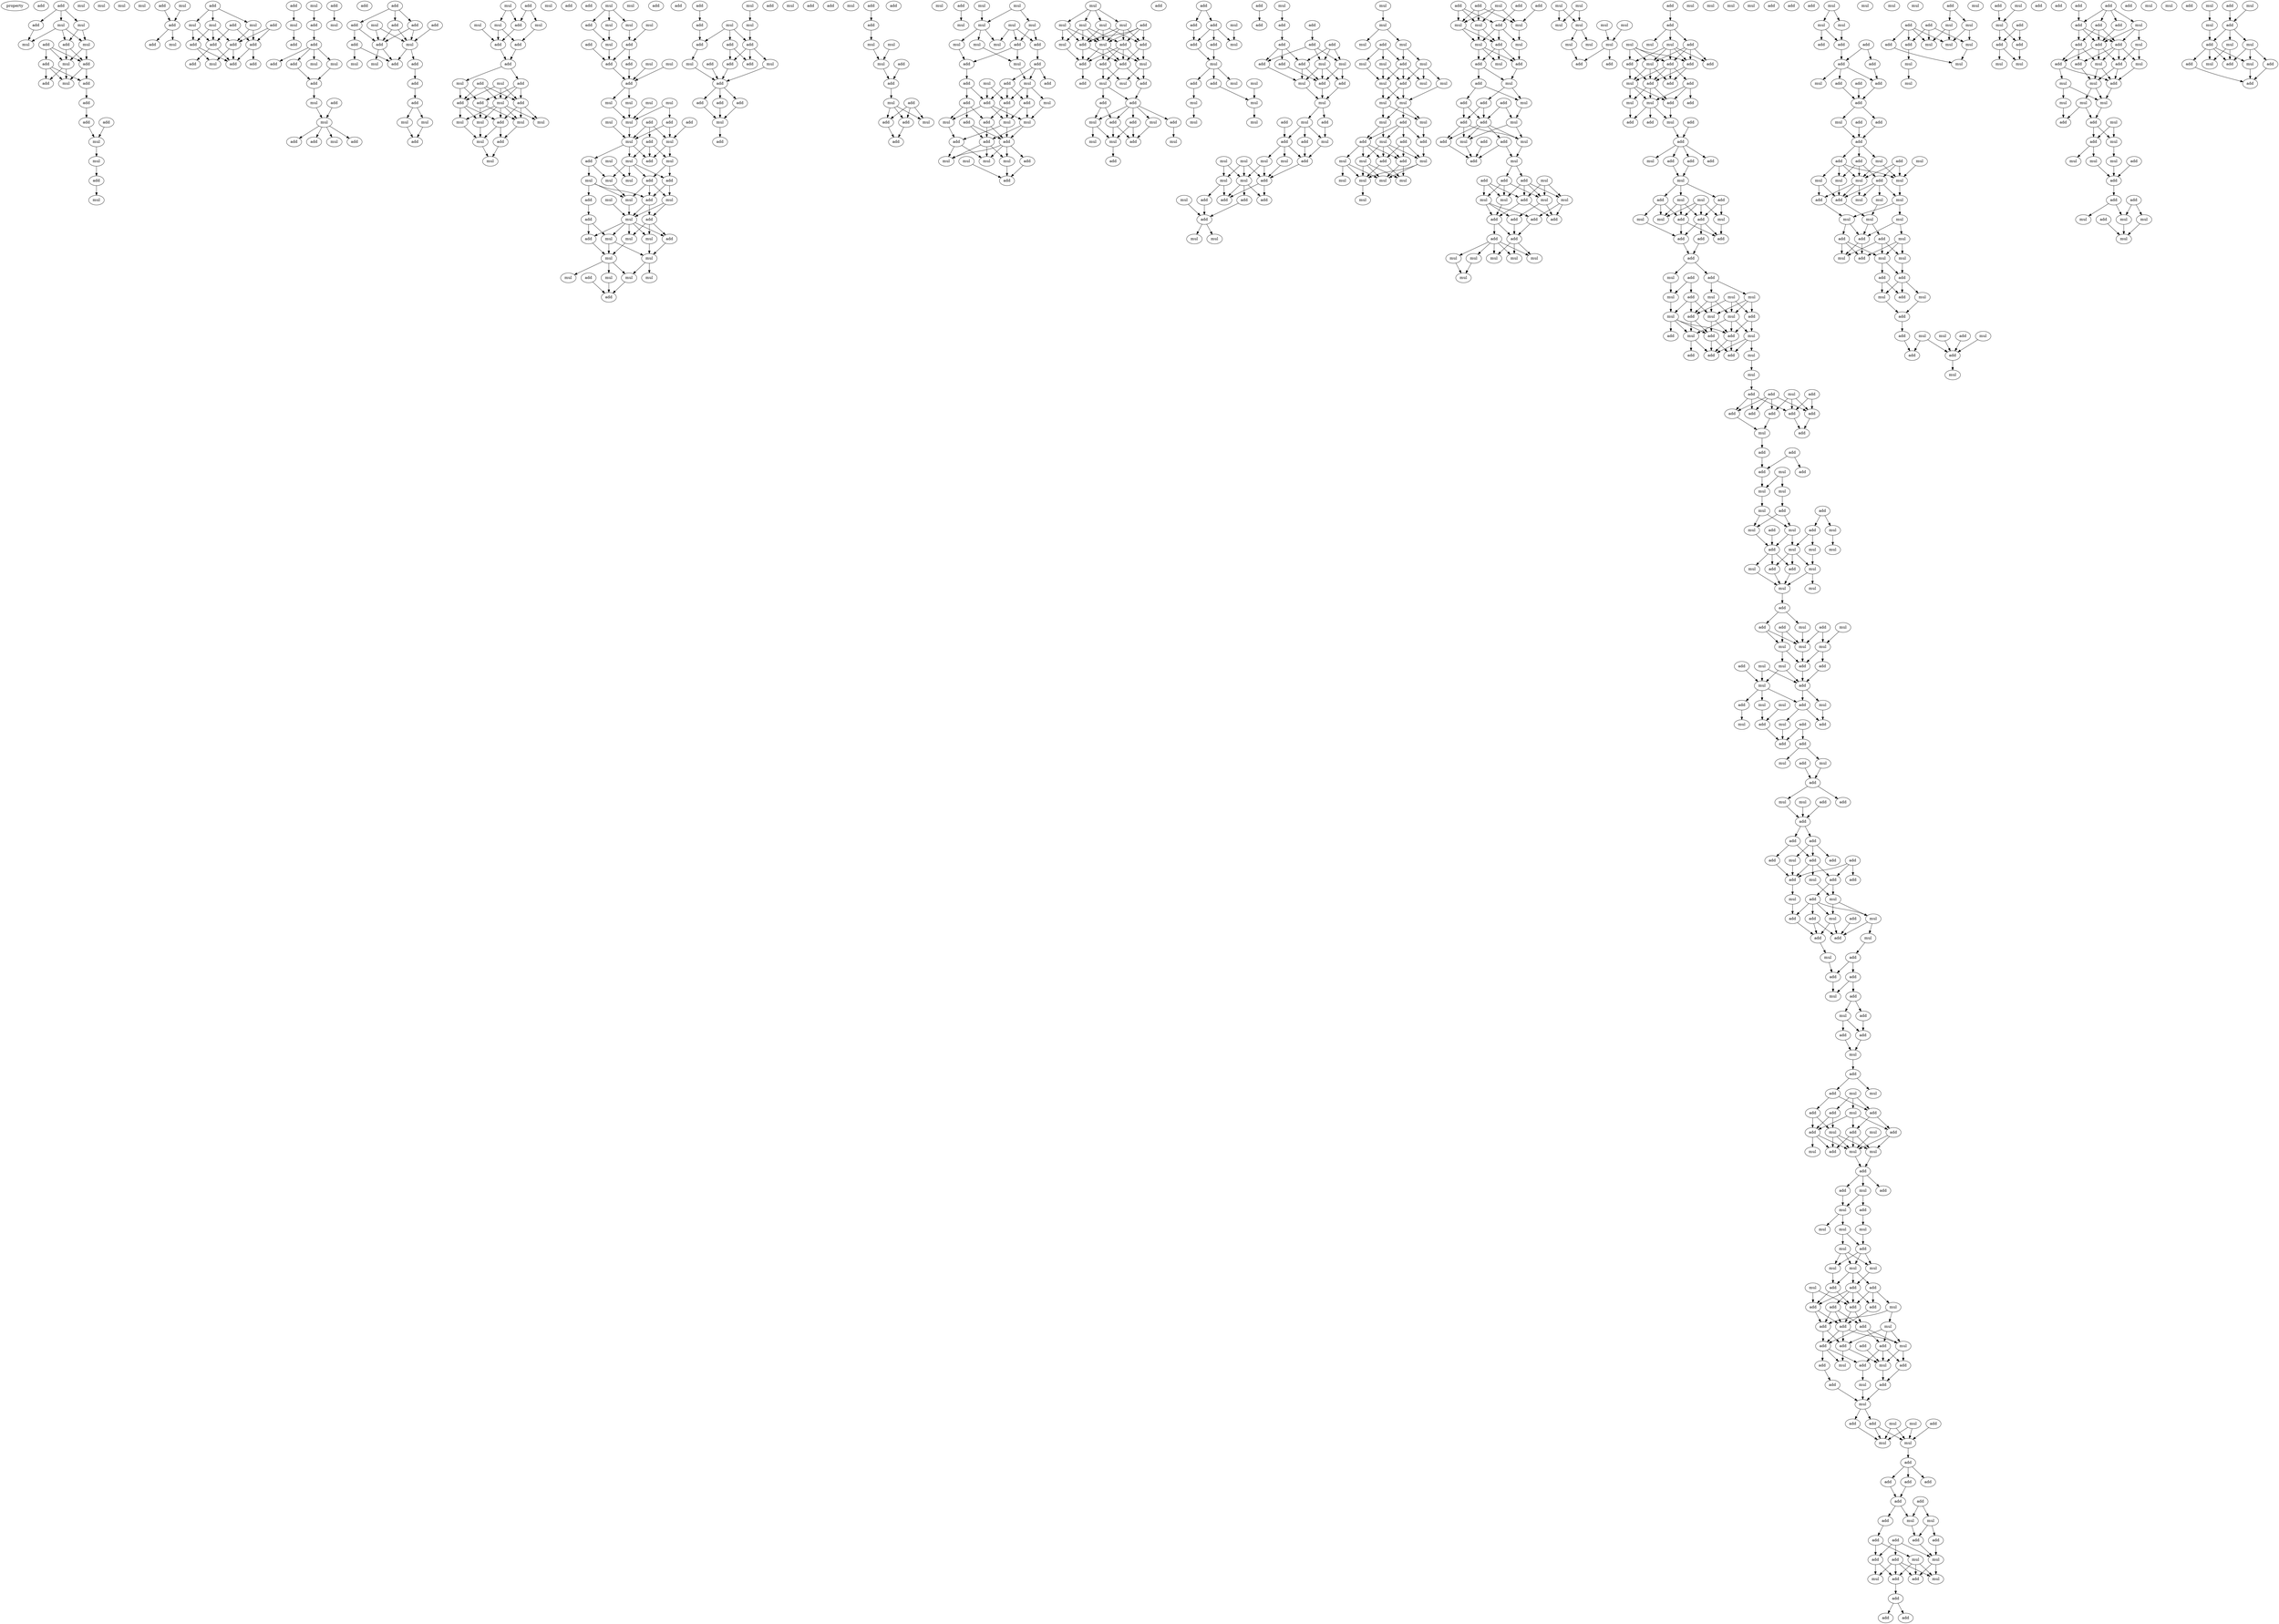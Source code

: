digraph {
    node [fontcolor=black]
    property [mul=2,lf=1.1]
    0 [ label = add ];
    1 [ label = add ];
    2 [ label = add ];
    3 [ label = mul ];
    4 [ label = mul ];
    5 [ label = mul ];
    6 [ label = add ];
    7 [ label = mul ];
    8 [ label = add ];
    9 [ label = add ];
    10 [ label = mul ];
    11 [ label = add ];
    12 [ label = add ];
    13 [ label = mul ];
    14 [ label = add ];
    15 [ label = add ];
    16 [ label = mul ];
    17 [ label = add ];
    18 [ label = add ];
    19 [ label = mul ];
    20 [ label = mul ];
    21 [ label = mul ];
    22 [ label = mul ];
    23 [ label = mul ];
    24 [ label = add ];
    25 [ label = mul ];
    26 [ label = add ];
    27 [ label = mul ];
    28 [ label = add ];
    29 [ label = add ];
    30 [ label = mul ];
    31 [ label = add ];
    32 [ label = mul ];
    33 [ label = add ];
    34 [ label = mul ];
    35 [ label = add ];
    36 [ label = mul ];
    37 [ label = add ];
    38 [ label = add ];
    39 [ label = add ];
    40 [ label = add ];
    41 [ label = add ];
    42 [ label = add ];
    43 [ label = mul ];
    44 [ label = add ];
    45 [ label = add ];
    46 [ label = mul ];
    47 [ label = add ];
    48 [ label = mul ];
    49 [ label = add ];
    50 [ label = add ];
    51 [ label = add ];
    52 [ label = add ];
    53 [ label = add ];
    54 [ label = mul ];
    55 [ label = mul ];
    56 [ label = mul ];
    57 [ label = add ];
    58 [ label = mul ];
    59 [ label = add ];
    60 [ label = add ];
    61 [ label = mul ];
    62 [ label = add ];
    63 [ label = add ];
    64 [ label = mul ];
    65 [ label = add ];
    66 [ label = add ];
    67 [ label = mul ];
    68 [ label = add ];
    69 [ label = add ];
    70 [ label = add ];
    71 [ label = add ];
    72 [ label = mul ];
    73 [ label = add ];
    74 [ label = add ];
    75 [ label = add ];
    76 [ label = mul ];
    77 [ label = add ];
    78 [ label = mul ];
    79 [ label = add ];
    80 [ label = add ];
    81 [ label = mul ];
    82 [ label = mul ];
    83 [ label = add ];
    84 [ label = mul ];
    85 [ label = add ];
    86 [ label = mul ];
    87 [ label = mul ];
    88 [ label = add ];
    89 [ label = mul ];
    90 [ label = mul ];
    91 [ label = add ];
    92 [ label = add ];
    93 [ label = add ];
    94 [ label = add ];
    95 [ label = add ];
    96 [ label = mul ];
    97 [ label = add ];
    98 [ label = mul ];
    99 [ label = add ];
    100 [ label = add ];
    101 [ label = add ];
    102 [ label = mul ];
    103 [ label = mul ];
    104 [ label = mul ];
    105 [ label = mul ];
    106 [ label = add ];
    107 [ label = mul ];
    108 [ label = add ];
    109 [ label = mul ];
    110 [ label = add ];
    111 [ label = mul ];
    112 [ label = mul ];
    113 [ label = mul ];
    114 [ label = mul ];
    115 [ label = mul ];
    116 [ label = add ];
    117 [ label = add ];
    118 [ label = mul ];
    119 [ label = add ];
    120 [ label = add ];
    121 [ label = mul ];
    122 [ label = mul ];
    123 [ label = add ];
    124 [ label = mul ];
    125 [ label = add ];
    126 [ label = mul ];
    127 [ label = mul ];
    128 [ label = mul ];
    129 [ label = mul ];
    130 [ label = add ];
    131 [ label = mul ];
    132 [ label = add ];
    133 [ label = add ];
    134 [ label = mul ];
    135 [ label = mul ];
    136 [ label = add ];
    137 [ label = mul ];
    138 [ label = add ];
    139 [ label = add ];
    140 [ label = mul ];
    141 [ label = mul ];
    142 [ label = mul ];
    143 [ label = mul ];
    144 [ label = mul ];
    145 [ label = mul ];
    146 [ label = add ];
    147 [ label = add ];
    148 [ label = add ];
    149 [ label = mul ];
    150 [ label = mul ];
    151 [ label = mul ];
    152 [ label = add ];
    153 [ label = add ];
    154 [ label = mul ];
    155 [ label = add ];
    156 [ label = mul ];
    157 [ label = add ];
    158 [ label = add ];
    159 [ label = mul ];
    160 [ label = mul ];
    161 [ label = mul ];
    162 [ label = mul ];
    163 [ label = mul ];
    164 [ label = add ];
    165 [ label = mul ];
    166 [ label = mul ];
    167 [ label = mul ];
    168 [ label = add ];
    169 [ label = add ];
    170 [ label = add ];
    171 [ label = add ];
    172 [ label = mul ];
    173 [ label = mul ];
    174 [ label = mul ];
    175 [ label = add ];
    176 [ label = add ];
    177 [ label = add ];
    178 [ label = add ];
    179 [ label = add ];
    180 [ label = mul ];
    181 [ label = mul ];
    182 [ label = add ];
    183 [ label = add ];
    184 [ label = add ];
    185 [ label = add ];
    186 [ label = add ];
    187 [ label = add ];
    188 [ label = add ];
    189 [ label = mul ];
    190 [ label = mul ];
    191 [ label = add ];
    192 [ label = add ];
    193 [ label = mul ];
    194 [ label = add ];
    195 [ label = add ];
    196 [ label = add ];
    197 [ label = add ];
    198 [ label = mul ];
    199 [ label = mul ];
    200 [ label = mul ];
    201 [ label = add ];
    202 [ label = add ];
    203 [ label = mul ];
    204 [ label = mul ];
    205 [ label = add ];
    206 [ label = add ];
    207 [ label = add ];
    208 [ label = mul ];
    209 [ label = add ];
    210 [ label = add ];
    211 [ label = mul ];
    212 [ label = mul ];
    213 [ label = mul ];
    214 [ label = mul ];
    215 [ label = mul ];
    216 [ label = mul ];
    217 [ label = mul ];
    218 [ label = add ];
    219 [ label = add ];
    220 [ label = mul ];
    221 [ label = mul ];
    222 [ label = mul ];
    223 [ label = add ];
    224 [ label = add ];
    225 [ label = add ];
    226 [ label = mul ];
    227 [ label = add ];
    228 [ label = add ];
    229 [ label = mul ];
    230 [ label = add ];
    231 [ label = mul ];
    232 [ label = add ];
    233 [ label = add ];
    234 [ label = add ];
    235 [ label = mul ];
    236 [ label = add ];
    237 [ label = mul ];
    238 [ label = mul ];
    239 [ label = add ];
    240 [ label = add ];
    241 [ label = add ];
    242 [ label = add ];
    243 [ label = mul ];
    244 [ label = add ];
    245 [ label = mul ];
    246 [ label = mul ];
    247 [ label = mul ];
    248 [ label = add ];
    249 [ label = mul ];
    250 [ label = mul ];
    251 [ label = mul ];
    252 [ label = add ];
    253 [ label = mul ];
    254 [ label = mul ];
    255 [ label = add ];
    256 [ label = mul ];
    257 [ label = add ];
    258 [ label = mul ];
    259 [ label = add ];
    260 [ label = add ];
    261 [ label = mul ];
    262 [ label = add ];
    263 [ label = add ];
    264 [ label = add ];
    265 [ label = mul ];
    266 [ label = mul ];
    267 [ label = add ];
    268 [ label = add ];
    269 [ label = add ];
    270 [ label = add ];
    271 [ label = mul ];
    272 [ label = add ];
    273 [ label = mul ];
    274 [ label = add ];
    275 [ label = mul ];
    276 [ label = add ];
    277 [ label = add ];
    278 [ label = mul ];
    279 [ label = mul ];
    280 [ label = add ];
    281 [ label = add ];
    282 [ label = mul ];
    283 [ label = add ];
    284 [ label = add ];
    285 [ label = add ];
    286 [ label = mul ];
    287 [ label = add ];
    288 [ label = mul ];
    289 [ label = mul ];
    290 [ label = add ];
    291 [ label = add ];
    292 [ label = mul ];
    293 [ label = mul ];
    294 [ label = mul ];
    295 [ label = mul ];
    296 [ label = mul ];
    297 [ label = add ];
    298 [ label = add ];
    299 [ label = mul ];
    300 [ label = add ];
    301 [ label = add ];
    302 [ label = add ];
    303 [ label = add ];
    304 [ label = add ];
    305 [ label = add ];
    306 [ label = mul ];
    307 [ label = add ];
    308 [ label = mul ];
    309 [ label = add ];
    310 [ label = mul ];
    311 [ label = add ];
    312 [ label = add ];
    313 [ label = mul ];
    314 [ label = mul ];
    315 [ label = add ];
    316 [ label = add ];
    317 [ label = add ];
    318 [ label = add ];
    319 [ label = mul ];
    320 [ label = add ];
    321 [ label = mul ];
    322 [ label = mul ];
    323 [ label = mul ];
    324 [ label = mul ];
    325 [ label = mul ];
    326 [ label = add ];
    327 [ label = mul ];
    328 [ label = mul ];
    329 [ label = add ];
    330 [ label = add ];
    331 [ label = add ];
    332 [ label = add ];
    333 [ label = add ];
    334 [ label = mul ];
    335 [ label = mul ];
    336 [ label = mul ];
    337 [ label = mul ];
    338 [ label = add ];
    339 [ label = mul ];
    340 [ label = mul ];
    341 [ label = add ];
    342 [ label = mul ];
    343 [ label = mul ];
    344 [ label = mul ];
    345 [ label = mul ];
    346 [ label = mul ];
    347 [ label = mul ];
    348 [ label = add ];
    349 [ label = mul ];
    350 [ label = mul ];
    351 [ label = mul ];
    352 [ label = mul ];
    353 [ label = add ];
    354 [ label = add ];
    355 [ label = add ];
    356 [ label = add ];
    357 [ label = mul ];
    358 [ label = mul ];
    359 [ label = add ];
    360 [ label = mul ];
    361 [ label = add ];
    362 [ label = mul ];
    363 [ label = mul ];
    364 [ label = mul ];
    365 [ label = mul ];
    366 [ label = mul ];
    367 [ label = mul ];
    368 [ label = add ];
    369 [ label = mul ];
    370 [ label = add ];
    371 [ label = add ];
    372 [ label = add ];
    373 [ label = mul ];
    374 [ label = add ];
    375 [ label = mul ];
    376 [ label = mul ];
    377 [ label = mul ];
    378 [ label = mul ];
    379 [ label = add ];
    380 [ label = add ];
    381 [ label = add ];
    382 [ label = mul ];
    383 [ label = add ];
    384 [ label = mul ];
    385 [ label = mul ];
    386 [ label = add ];
    387 [ label = add ];
    388 [ label = add ];
    389 [ label = add ];
    390 [ label = mul ];
    391 [ label = add ];
    392 [ label = mul ];
    393 [ label = add ];
    394 [ label = add ];
    395 [ label = mul ];
    396 [ label = add ];
    397 [ label = add ];
    398 [ label = mul ];
    399 [ label = add ];
    400 [ label = add ];
    401 [ label = add ];
    402 [ label = mul ];
    403 [ label = mul ];
    404 [ label = mul ];
    405 [ label = add ];
    406 [ label = mul ];
    407 [ label = mul ];
    408 [ label = add ];
    409 [ label = add ];
    410 [ label = add ];
    411 [ label = add ];
    412 [ label = add ];
    413 [ label = add ];
    414 [ label = mul ];
    415 [ label = mul ];
    416 [ label = mul ];
    417 [ label = mul ];
    418 [ label = mul ];
    419 [ label = mul ];
    420 [ label = mul ];
    421 [ label = mul ];
    422 [ label = mul ];
    423 [ label = mul ];
    424 [ label = mul ];
    425 [ label = mul ];
    426 [ label = mul ];
    427 [ label = mul ];
    428 [ label = mul ];
    429 [ label = add ];
    430 [ label = add ];
    431 [ label = add ];
    432 [ label = add ];
    433 [ label = add ];
    434 [ label = mul ];
    435 [ label = mul ];
    436 [ label = mul ];
    437 [ label = mul ];
    438 [ label = add ];
    439 [ label = add ];
    440 [ label = add ];
    441 [ label = add ];
    442 [ label = add ];
    443 [ label = add ];
    444 [ label = add ];
    445 [ label = mul ];
    446 [ label = add ];
    447 [ label = mul ];
    448 [ label = add ];
    449 [ label = mul ];
    450 [ label = add ];
    451 [ label = add ];
    452 [ label = mul ];
    453 [ label = add ];
    454 [ label = add ];
    455 [ label = mul ];
    456 [ label = add ];
    457 [ label = add ];
    458 [ label = add ];
    459 [ label = mul ];
    460 [ label = mul ];
    461 [ label = mul ];
    462 [ label = mul ];
    463 [ label = add ];
    464 [ label = add ];
    465 [ label = mul ];
    466 [ label = add ];
    467 [ label = mul ];
    468 [ label = add ];
    469 [ label = mul ];
    470 [ label = add ];
    471 [ label = mul ];
    472 [ label = add ];
    473 [ label = add ];
    474 [ label = add ];
    475 [ label = add ];
    476 [ label = mul ];
    477 [ label = add ];
    478 [ label = add ];
    479 [ label = mul ];
    480 [ label = mul ];
    481 [ label = mul ];
    482 [ label = mul ];
    483 [ label = mul ];
    484 [ label = mul ];
    485 [ label = add ];
    486 [ label = mul ];
    487 [ label = add ];
    488 [ label = add ];
    489 [ label = mul ];
    490 [ label = add ];
    491 [ label = mul ];
    492 [ label = add ];
    493 [ label = add ];
    494 [ label = mul ];
    495 [ label = add ];
    496 [ label = add ];
    497 [ label = mul ];
    498 [ label = add ];
    499 [ label = add ];
    500 [ label = mul ];
    501 [ label = add ];
    502 [ label = add ];
    503 [ label = add ];
    504 [ label = add ];
    505 [ label = add ];
    506 [ label = add ];
    507 [ label = add ];
    508 [ label = mul ];
    509 [ label = add ];
    510 [ label = add ];
    511 [ label = add ];
    512 [ label = add ];
    513 [ label = mul ];
    514 [ label = mul ];
    515 [ label = mul ];
    516 [ label = mul ];
    517 [ label = add ];
    518 [ label = add ];
    519 [ label = mul ];
    520 [ label = add ];
    521 [ label = add ];
    522 [ label = mul ];
    523 [ label = mul ];
    524 [ label = mul ];
    525 [ label = add ];
    526 [ label = mul ];
    527 [ label = mul ];
    528 [ label = add ];
    529 [ label = add ];
    530 [ label = mul ];
    531 [ label = mul ];
    532 [ label = mul ];
    533 [ label = mul ];
    534 [ label = add ];
    535 [ label = mul ];
    536 [ label = add ];
    537 [ label = add ];
    538 [ label = mul ];
    539 [ label = add ];
    540 [ label = mul ];
    541 [ label = mul ];
    542 [ label = mul ];
    543 [ label = add ];
    544 [ label = add ];
    545 [ label = mul ];
    546 [ label = add ];
    547 [ label = mul ];
    548 [ label = mul ];
    549 [ label = add ];
    550 [ label = mul ];
    551 [ label = add ];
    552 [ label = add ];
    553 [ label = mul ];
    554 [ label = mul ];
    555 [ label = add ];
    556 [ label = add ];
    557 [ label = mul ];
    558 [ label = add ];
    559 [ label = mul ];
    560 [ label = add ];
    561 [ label = add ];
    562 [ label = add ];
    563 [ label = mul ];
    564 [ label = mul ];
    565 [ label = mul ];
    566 [ label = add ];
    567 [ label = mul ];
    568 [ label = mul ];
    569 [ label = add ];
    570 [ label = mul ];
    571 [ label = add ];
    572 [ label = add ];
    573 [ label = add ];
    574 [ label = add ];
    575 [ label = add ];
    576 [ label = add ];
    577 [ label = add ];
    578 [ label = add ];
    579 [ label = mul ];
    580 [ label = add ];
    581 [ label = mul ];
    582 [ label = add ];
    583 [ label = add ];
    584 [ label = mul ];
    585 [ label = mul ];
    586 [ label = add ];
    587 [ label = add ];
    588 [ label = mul ];
    589 [ label = add ];
    590 [ label = add ];
    591 [ label = mul ];
    592 [ label = add ];
    593 [ label = add ];
    594 [ label = mul ];
    595 [ label = mul ];
    596 [ label = add ];
    597 [ label = add ];
    598 [ label = add ];
    599 [ label = mul ];
    600 [ label = add ];
    601 [ label = mul ];
    602 [ label = add ];
    603 [ label = add ];
    604 [ label = add ];
    605 [ label = add ];
    606 [ label = mul ];
    607 [ label = add ];
    608 [ label = mul ];
    609 [ label = mul ];
    610 [ label = add ];
    611 [ label = mul ];
    612 [ label = add ];
    613 [ label = add ];
    614 [ label = add ];
    615 [ label = mul ];
    616 [ label = add ];
    617 [ label = mul ];
    618 [ label = add ];
    619 [ label = add ];
    620 [ label = add ];
    621 [ label = mul ];
    622 [ label = mul ];
    623 [ label = mul ];
    624 [ label = add ];
    625 [ label = add ];
    626 [ label = add ];
    627 [ label = mul ];
    628 [ label = mul ];
    629 [ label = add ];
    630 [ label = mul ];
    631 [ label = mul ];
    632 [ label = mul ];
    633 [ label = mul ];
    634 [ label = add ];
    635 [ label = mul ];
    636 [ label = mul ];
    637 [ label = mul ];
    638 [ label = add ];
    639 [ label = mul ];
    640 [ label = add ];
    641 [ label = add ];
    642 [ label = add ];
    643 [ label = add ];
    644 [ label = mul ];
    645 [ label = add ];
    646 [ label = add ];
    647 [ label = add ];
    648 [ label = add ];
    649 [ label = mul ];
    650 [ label = add ];
    651 [ label = add ];
    652 [ label = add ];
    653 [ label = add ];
    654 [ label = add ];
    655 [ label = mul ];
    656 [ label = add ];
    657 [ label = mul ];
    658 [ label = add ];
    659 [ label = mul ];
    660 [ label = add ];
    661 [ label = add ];
    662 [ label = mul ];
    663 [ label = add ];
    664 [ label = mul ];
    665 [ label = add ];
    666 [ label = add ];
    667 [ label = mul ];
    668 [ label = mul ];
    669 [ label = add ];
    670 [ label = mul ];
    671 [ label = mul ];
    672 [ label = add ];
    673 [ label = add ];
    674 [ label = add ];
    675 [ label = add ];
    676 [ label = add ];
    677 [ label = add ];
    678 [ label = add ];
    679 [ label = mul ];
    680 [ label = add ];
    681 [ label = mul ];
    682 [ label = add ];
    683 [ label = add ];
    684 [ label = add ];
    685 [ label = add ];
    686 [ label = mul ];
    687 [ label = add ];
    688 [ label = mul ];
    689 [ label = add ];
    690 [ label = add ];
    691 [ label = add ];
    692 [ label = mul ];
    693 [ label = mul ];
    694 [ label = add ];
    695 [ label = add ];
    696 [ label = add ];
    697 [ label = add ];
    698 [ label = mul ];
    699 [ label = mul ];
    700 [ label = mul ];
    701 [ label = add ];
    702 [ label = add ];
    703 [ label = add ];
    704 [ label = add ];
    705 [ label = add ];
    706 [ label = add ];
    707 [ label = add ];
    708 [ label = mul ];
    709 [ label = add ];
    710 [ label = mul ];
    711 [ label = add ];
    712 [ label = mul ];
    713 [ label = add ];
    714 [ label = mul ];
    715 [ label = add ];
    716 [ label = add ];
    717 [ label = add ];
    718 [ label = mul ];
    719 [ label = add ];
    720 [ label = add ];
    721 [ label = mul ];
    722 [ label = mul ];
    723 [ label = mul ];
    724 [ label = mul ];
    725 [ label = mul ];
    726 [ label = add ];
    727 [ label = add ];
    728 [ label = mul ];
    729 [ label = mul ];
    730 [ label = mul ];
    731 [ label = add ];
    732 [ label = mul ];
    733 [ label = mul ];
    734 [ label = mul ];
    735 [ label = add ];
    736 [ label = add ];
    737 [ label = mul ];
    738 [ label = add ];
    739 [ label = mul ];
    740 [ label = add ];
    741 [ label = mul ];
    742 [ label = mul ];
    743 [ label = add ];
    744 [ label = add ];
    745 [ label = mul ];
    746 [ label = mul ];
    747 [ label = mul ];
    748 [ label = add ];
    749 [ label = add ];
    750 [ label = mul ];
    751 [ label = mul ];
    752 [ label = add ];
    753 [ label = mul ];
    754 [ label = add ];
    755 [ label = add ];
    756 [ label = add ];
    757 [ label = mul ];
    758 [ label = add ];
    759 [ label = add ];
    760 [ label = mul ];
    761 [ label = mul ];
    762 [ label = add ];
    763 [ label = mul ];
    764 [ label = mul ];
    765 [ label = add ];
    766 [ label = add ];
    767 [ label = mul ];
    768 [ label = mul ];
    769 [ label = mul ];
    770 [ label = mul ];
    771 [ label = mul ];
    772 [ label = add ];
    773 [ label = mul ];
    774 [ label = mul ];
    775 [ label = add ];
    776 [ label = add ];
    777 [ label = add ];
    778 [ label = mul ];
    779 [ label = mul ];
    780 [ label = add ];
    781 [ label = add ];
    782 [ label = add ];
    783 [ label = add ];
    784 [ label = add ];
    785 [ label = add ];
    786 [ label = add ];
    787 [ label = mul ];
    788 [ label = add ];
    789 [ label = add ];
    790 [ label = mul ];
    791 [ label = add ];
    792 [ label = add ];
    793 [ label = add ];
    794 [ label = add ];
    795 [ label = mul ];
    796 [ label = mul ];
    797 [ label = add ];
    798 [ label = mul ];
    799 [ label = mul ];
    800 [ label = add ];
    801 [ label = mul ];
    802 [ label = mul ];
    803 [ label = mul ];
    804 [ label = mul ];
    805 [ label = add ];
    806 [ label = add ];
    807 [ label = add ];
    808 [ label = mul ];
    809 [ label = mul ];
    810 [ label = mul ];
    811 [ label = mul ];
    812 [ label = add ];
    813 [ label = mul ];
    814 [ label = add ];
    815 [ label = add ];
    816 [ label = add ];
    817 [ label = mul ];
    818 [ label = mul ];
    819 [ label = mul ];
    820 [ label = mul ];
    821 [ label = add ];
    822 [ label = mul ];
    823 [ label = add ];
    824 [ label = mul ];
    825 [ label = add ];
    826 [ label = mul ];
    827 [ label = mul ];
    828 [ label = add ];
    829 [ label = mul ];
    830 [ label = mul ];
    831 [ label = add ];
    832 [ label = add ];
    833 [ label = add ];
    834 [ label = add ];
    835 [ label = mul ];
    836 [ label = mul ];
    837 [ label = add ];
    1 -> 2 [ name = 0 ];
    1 -> 3 [ name = 1 ];
    1 -> 4 [ name = 2 ];
    2 -> 5 [ name = 3 ];
    3 -> 7 [ name = 4 ];
    3 -> 8 [ name = 5 ];
    4 -> 5 [ name = 6 ];
    4 -> 7 [ name = 7 ];
    4 -> 8 [ name = 8 ];
    6 -> 9 [ name = 9 ];
    6 -> 10 [ name = 10 ];
    6 -> 11 [ name = 11 ];
    7 -> 10 [ name = 12 ];
    7 -> 11 [ name = 13 ];
    8 -> 10 [ name = 14 ];
    8 -> 11 [ name = 15 ];
    9 -> 12 [ name = 16 ];
    9 -> 13 [ name = 17 ];
    9 -> 14 [ name = 18 ];
    10 -> 12 [ name = 19 ];
    10 -> 13 [ name = 20 ];
    11 -> 13 [ name = 21 ];
    11 -> 14 [ name = 22 ];
    14 -> 15 [ name = 23 ];
    15 -> 17 [ name = 24 ];
    17 -> 20 [ name = 25 ];
    18 -> 20 [ name = 26 ];
    20 -> 21 [ name = 27 ];
    21 -> 24 [ name = 28 ];
    24 -> 25 [ name = 29 ];
    26 -> 28 [ name = 30 ];
    27 -> 28 [ name = 31 ];
    28 -> 29 [ name = 32 ];
    28 -> 30 [ name = 33 ];
    31 -> 32 [ name = 34 ];
    31 -> 34 [ name = 35 ];
    31 -> 36 [ name = 36 ];
    32 -> 37 [ name = 37 ];
    32 -> 38 [ name = 38 ];
    33 -> 37 [ name = 39 ];
    33 -> 39 [ name = 40 ];
    34 -> 39 [ name = 41 ];
    34 -> 40 [ name = 42 ];
    35 -> 37 [ name = 43 ];
    35 -> 38 [ name = 44 ];
    36 -> 38 [ name = 45 ];
    36 -> 39 [ name = 46 ];
    36 -> 40 [ name = 47 ];
    37 -> 42 [ name = 48 ];
    37 -> 44 [ name = 49 ];
    38 -> 43 [ name = 50 ];
    38 -> 44 [ name = 51 ];
    39 -> 41 [ name = 52 ];
    39 -> 44 [ name = 53 ];
    40 -> 43 [ name = 54 ];
    40 -> 44 [ name = 55 ];
    45 -> 46 [ name = 56 ];
    46 -> 47 [ name = 57 ];
    48 -> 49 [ name = 58 ];
    49 -> 50 [ name = 59 ];
    50 -> 52 [ name = 60 ];
    50 -> 53 [ name = 61 ];
    50 -> 54 [ name = 62 ];
    50 -> 55 [ name = 63 ];
    51 -> 56 [ name = 64 ];
    53 -> 57 [ name = 65 ];
    55 -> 57 [ name = 66 ];
    57 -> 58 [ name = 67 ];
    58 -> 61 [ name = 68 ];
    59 -> 61 [ name = 69 ];
    61 -> 62 [ name = 70 ];
    61 -> 63 [ name = 71 ];
    61 -> 64 [ name = 72 ];
    61 -> 65 [ name = 73 ];
    66 -> 69 [ name = 74 ];
    66 -> 70 [ name = 75 ];
    66 -> 71 [ name = 76 ];
    67 -> 72 [ name = 77 ];
    67 -> 74 [ name = 78 ];
    68 -> 72 [ name = 79 ];
    69 -> 73 [ name = 80 ];
    69 -> 74 [ name = 81 ];
    70 -> 72 [ name = 82 ];
    70 -> 74 [ name = 83 ];
    71 -> 72 [ name = 84 ];
    71 -> 74 [ name = 85 ];
    72 -> 75 [ name = 86 ];
    72 -> 77 [ name = 87 ];
    73 -> 76 [ name = 88 ];
    73 -> 77 [ name = 89 ];
    74 -> 77 [ name = 90 ];
    74 -> 78 [ name = 91 ];
    75 -> 79 [ name = 92 ];
    79 -> 80 [ name = 93 ];
    80 -> 81 [ name = 94 ];
    80 -> 82 [ name = 95 ];
    81 -> 83 [ name = 96 ];
    82 -> 83 [ name = 97 ];
    84 -> 87 [ name = 98 ];
    84 -> 88 [ name = 99 ];
    85 -> 88 [ name = 100 ];
    85 -> 89 [ name = 101 ];
    86 -> 92 [ name = 102 ];
    87 -> 91 [ name = 103 ];
    87 -> 92 [ name = 104 ];
    88 -> 92 [ name = 105 ];
    89 -> 91 [ name = 106 ];
    91 -> 93 [ name = 107 ];
    92 -> 93 [ name = 108 ];
    93 -> 95 [ name = 109 ];
    93 -> 96 [ name = 110 ];
    95 -> 99 [ name = 111 ];
    95 -> 101 [ name = 112 ];
    95 -> 102 [ name = 113 ];
    96 -> 99 [ name = 114 ];
    96 -> 100 [ name = 115 ];
    97 -> 100 [ name = 116 ];
    97 -> 101 [ name = 117 ];
    97 -> 102 [ name = 118 ];
    98 -> 100 [ name = 119 ];
    98 -> 101 [ name = 120 ];
    98 -> 102 [ name = 121 ];
    99 -> 103 [ name = 122 ];
    99 -> 105 [ name = 123 ];
    100 -> 103 [ name = 124 ];
    100 -> 104 [ name = 125 ];
    100 -> 106 [ name = 126 ];
    101 -> 105 [ name = 127 ];
    101 -> 106 [ name = 128 ];
    101 -> 107 [ name = 129 ];
    102 -> 103 [ name = 130 ];
    102 -> 104 [ name = 131 ];
    102 -> 105 [ name = 132 ];
    102 -> 106 [ name = 133 ];
    102 -> 107 [ name = 134 ];
    103 -> 109 [ name = 135 ];
    104 -> 109 [ name = 136 ];
    105 -> 108 [ name = 137 ];
    106 -> 108 [ name = 138 ];
    106 -> 109 [ name = 139 ];
    108 -> 111 [ name = 140 ];
    109 -> 111 [ name = 141 ];
    112 -> 114 [ name = 142 ];
    112 -> 115 [ name = 143 ];
    112 -> 116 [ name = 144 ];
    113 -> 117 [ name = 145 ];
    114 -> 118 [ name = 146 ];
    115 -> 117 [ name = 147 ];
    116 -> 118 [ name = 148 ];
    117 -> 120 [ name = 149 ];
    117 -> 123 [ name = 150 ];
    118 -> 123 [ name = 151 ];
    119 -> 123 [ name = 152 ];
    120 -> 125 [ name = 153 ];
    122 -> 125 [ name = 154 ];
    123 -> 125 [ name = 155 ];
    124 -> 125 [ name = 156 ];
    125 -> 127 [ name = 157 ];
    125 -> 128 [ name = 158 ];
    126 -> 132 [ name = 159 ];
    126 -> 134 [ name = 160 ];
    127 -> 134 [ name = 161 ];
    128 -> 134 [ name = 162 ];
    129 -> 134 [ name = 163 ];
    130 -> 135 [ name = 164 ];
    130 -> 136 [ name = 165 ];
    130 -> 137 [ name = 166 ];
    131 -> 135 [ name = 167 ];
    132 -> 135 [ name = 168 ];
    132 -> 137 [ name = 169 ];
    133 -> 137 [ name = 170 ];
    134 -> 135 [ name = 171 ];
    135 -> 138 [ name = 172 ];
    135 -> 139 [ name = 173 ];
    135 -> 140 [ name = 174 ];
    136 -> 138 [ name = 175 ];
    136 -> 140 [ name = 176 ];
    136 -> 141 [ name = 177 ];
    137 -> 138 [ name = 178 ];
    137 -> 141 [ name = 179 ];
    139 -> 143 [ name = 180 ];
    139 -> 145 [ name = 181 ];
    140 -> 143 [ name = 182 ];
    140 -> 144 [ name = 183 ];
    140 -> 146 [ name = 184 ];
    140 -> 147 [ name = 185 ];
    141 -> 146 [ name = 186 ];
    141 -> 147 [ name = 187 ];
    142 -> 144 [ name = 188 ];
    143 -> 149 [ name = 189 ];
    145 -> 148 [ name = 190 ];
    145 -> 149 [ name = 191 ];
    145 -> 152 [ name = 192 ];
    146 -> 148 [ name = 193 ];
    146 -> 149 [ name = 194 ];
    146 -> 151 [ name = 195 ];
    147 -> 148 [ name = 196 ];
    147 -> 151 [ name = 197 ];
    148 -> 153 [ name = 198 ];
    148 -> 154 [ name = 199 ];
    149 -> 154 [ name = 200 ];
    150 -> 154 [ name = 201 ];
    151 -> 153 [ name = 202 ];
    151 -> 154 [ name = 203 ];
    152 -> 155 [ name = 204 ];
    153 -> 158 [ name = 205 ];
    153 -> 159 [ name = 206 ];
    153 -> 160 [ name = 207 ];
    154 -> 156 [ name = 208 ];
    154 -> 157 [ name = 209 ];
    154 -> 158 [ name = 210 ];
    154 -> 159 [ name = 211 ];
    154 -> 160 [ name = 212 ];
    155 -> 156 [ name = 213 ];
    155 -> 157 [ name = 214 ];
    156 -> 161 [ name = 215 ];
    156 -> 162 [ name = 216 ];
    157 -> 162 [ name = 217 ];
    158 -> 161 [ name = 218 ];
    159 -> 161 [ name = 219 ];
    160 -> 162 [ name = 220 ];
    161 -> 166 [ name = 221 ];
    161 -> 167 [ name = 222 ];
    162 -> 163 [ name = 223 ];
    162 -> 165 [ name = 224 ];
    162 -> 166 [ name = 225 ];
    163 -> 168 [ name = 226 ];
    164 -> 168 [ name = 227 ];
    166 -> 168 [ name = 228 ];
    171 -> 175 [ name = 229 ];
    172 -> 174 [ name = 230 ];
    173 -> 176 [ name = 231 ];
    173 -> 177 [ name = 232 ];
    173 -> 178 [ name = 233 ];
    174 -> 178 [ name = 234 ];
    175 -> 177 [ name = 235 ];
    176 -> 179 [ name = 236 ];
    176 -> 183 [ name = 237 ];
    177 -> 181 [ name = 238 ];
    178 -> 179 [ name = 239 ];
    178 -> 180 [ name = 240 ];
    178 -> 183 [ name = 241 ];
    179 -> 184 [ name = 242 ];
    180 -> 184 [ name = 243 ];
    181 -> 184 [ name = 244 ];
    182 -> 184 [ name = 245 ];
    184 -> 186 [ name = 246 ];
    184 -> 187 [ name = 247 ];
    184 -> 188 [ name = 248 ];
    186 -> 190 [ name = 249 ];
    187 -> 190 [ name = 250 ];
    188 -> 190 [ name = 251 ];
    190 -> 194 [ name = 252 ];
    195 -> 196 [ name = 253 ];
    196 -> 198 [ name = 254 ];
    198 -> 200 [ name = 255 ];
    199 -> 200 [ name = 256 ];
    200 -> 202 [ name = 257 ];
    201 -> 202 [ name = 258 ];
    202 -> 203 [ name = 259 ];
    203 -> 206 [ name = 260 ];
    203 -> 207 [ name = 261 ];
    203 -> 208 [ name = 262 ];
    205 -> 206 [ name = 263 ];
    205 -> 207 [ name = 264 ];
    205 -> 208 [ name = 265 ];
    206 -> 209 [ name = 266 ];
    207 -> 209 [ name = 267 ];
    210 -> 211 [ name = 268 ];
    212 -> 214 [ name = 269 ];
    212 -> 215 [ name = 270 ];
    213 -> 214 [ name = 271 ];
    214 -> 217 [ name = 272 ];
    214 -> 220 [ name = 273 ];
    214 -> 221 [ name = 274 ];
    215 -> 218 [ name = 275 ];
    215 -> 219 [ name = 276 ];
    216 -> 218 [ name = 277 ];
    216 -> 219 [ name = 278 ];
    216 -> 221 [ name = 279 ];
    217 -> 222 [ name = 280 ];
    218 -> 224 [ name = 281 ];
    219 -> 222 [ name = 282 ];
    219 -> 223 [ name = 283 ];
    220 -> 223 [ name = 284 ];
    222 -> 229 [ name = 285 ];
    223 -> 225 [ name = 286 ];
    224 -> 227 [ name = 287 ];
    224 -> 228 [ name = 288 ];
    224 -> 229 [ name = 289 ];
    225 -> 230 [ name = 290 ];
    225 -> 234 [ name = 291 ];
    226 -> 233 [ name = 292 ];
    226 -> 234 [ name = 293 ];
    228 -> 232 [ name = 294 ];
    228 -> 233 [ name = 295 ];
    228 -> 234 [ name = 296 ];
    229 -> 231 [ name = 297 ];
    229 -> 232 [ name = 298 ];
    229 -> 233 [ name = 299 ];
    230 -> 236 [ name = 300 ];
    230 -> 238 [ name = 301 ];
    230 -> 239 [ name = 302 ];
    231 -> 235 [ name = 303 ];
    232 -> 235 [ name = 304 ];
    232 -> 237 [ name = 305 ];
    233 -> 237 [ name = 306 ];
    233 -> 239 [ name = 307 ];
    234 -> 235 [ name = 308 ];
    234 -> 237 [ name = 309 ];
    234 -> 238 [ name = 310 ];
    235 -> 241 [ name = 311 ];
    235 -> 242 [ name = 312 ];
    236 -> 241 [ name = 313 ];
    236 -> 242 [ name = 314 ];
    237 -> 240 [ name = 315 ];
    237 -> 242 [ name = 316 ];
    238 -> 240 [ name = 317 ];
    239 -> 241 [ name = 318 ];
    239 -> 242 [ name = 319 ];
    240 -> 243 [ name = 320 ];
    240 -> 246 [ name = 321 ];
    241 -> 243 [ name = 322 ];
    241 -> 245 [ name = 323 ];
    241 -> 246 [ name = 324 ];
    242 -> 243 [ name = 325 ];
    242 -> 244 [ name = 326 ];
    242 -> 245 [ name = 327 ];
    242 -> 246 [ name = 328 ];
    244 -> 248 [ name = 329 ];
    245 -> 248 [ name = 330 ];
    247 -> 248 [ name = 331 ];
    249 -> 250 [ name = 332 ];
    249 -> 251 [ name = 333 ];
    249 -> 253 [ name = 334 ];
    249 -> 254 [ name = 335 ];
    250 -> 255 [ name = 336 ];
    250 -> 256 [ name = 337 ];
    250 -> 257 [ name = 338 ];
    250 -> 259 [ name = 339 ];
    251 -> 255 [ name = 340 ];
    251 -> 256 [ name = 341 ];
    251 -> 257 [ name = 342 ];
    251 -> 258 [ name = 343 ];
    252 -> 255 [ name = 344 ];
    252 -> 256 [ name = 345 ];
    252 -> 257 [ name = 346 ];
    252 -> 259 [ name = 347 ];
    253 -> 256 [ name = 348 ];
    253 -> 257 [ name = 349 ];
    253 -> 259 [ name = 350 ];
    254 -> 256 [ name = 351 ];
    254 -> 257 [ name = 352 ];
    254 -> 258 [ name = 353 ];
    255 -> 260 [ name = 354 ];
    255 -> 261 [ name = 355 ];
    255 -> 262 [ name = 356 ];
    255 -> 263 [ name = 357 ];
    256 -> 260 [ name = 358 ];
    256 -> 261 [ name = 359 ];
    256 -> 262 [ name = 360 ];
    256 -> 263 [ name = 361 ];
    257 -> 260 [ name = 362 ];
    257 -> 263 [ name = 363 ];
    258 -> 260 [ name = 364 ];
    259 -> 261 [ name = 365 ];
    259 -> 263 [ name = 366 ];
    260 -> 264 [ name = 367 ];
    261 -> 266 [ name = 368 ];
    261 -> 267 [ name = 369 ];
    262 -> 265 [ name = 370 ];
    262 -> 266 [ name = 371 ];
    263 -> 265 [ name = 372 ];
    263 -> 267 [ name = 373 ];
    265 -> 268 [ name = 374 ];
    265 -> 269 [ name = 375 ];
    267 -> 268 [ name = 376 ];
    268 -> 270 [ name = 377 ];
    268 -> 271 [ name = 378 ];
    268 -> 272 [ name = 379 ];
    268 -> 273 [ name = 380 ];
    268 -> 274 [ name = 381 ];
    269 -> 272 [ name = 382 ];
    269 -> 273 [ name = 383 ];
    270 -> 278 [ name = 384 ];
    271 -> 277 [ name = 385 ];
    272 -> 277 [ name = 386 ];
    272 -> 279 [ name = 387 ];
    273 -> 275 [ name = 388 ];
    273 -> 279 [ name = 389 ];
    274 -> 277 [ name = 390 ];
    274 -> 279 [ name = 391 ];
    279 -> 280 [ name = 392 ];
    281 -> 283 [ name = 393 ];
    281 -> 284 [ name = 394 ];
    282 -> 286 [ name = 395 ];
    283 -> 287 [ name = 396 ];
    284 -> 285 [ name = 397 ];
    284 -> 286 [ name = 398 ];
    284 -> 287 [ name = 399 ];
    285 -> 288 [ name = 400 ];
    287 -> 288 [ name = 401 ];
    288 -> 290 [ name = 402 ];
    288 -> 291 [ name = 403 ];
    288 -> 292 [ name = 404 ];
    289 -> 294 [ name = 405 ];
    290 -> 293 [ name = 406 ];
    291 -> 294 [ name = 407 ];
    293 -> 296 [ name = 408 ];
    294 -> 295 [ name = 409 ];
    297 -> 298 [ name = 410 ];
    299 -> 300 [ name = 411 ];
    300 -> 302 [ name = 412 ];
    301 -> 304 [ name = 413 ];
    302 -> 305 [ name = 414 ];
    302 -> 307 [ name = 415 ];
    302 -> 309 [ name = 416 ];
    303 -> 306 [ name = 417 ];
    303 -> 308 [ name = 418 ];
    303 -> 309 [ name = 419 ];
    304 -> 306 [ name = 420 ];
    304 -> 307 [ name = 421 ];
    304 -> 308 [ name = 422 ];
    305 -> 311 [ name = 423 ];
    306 -> 311 [ name = 424 ];
    306 -> 312 [ name = 425 ];
    307 -> 310 [ name = 426 ];
    308 -> 310 [ name = 427 ];
    308 -> 311 [ name = 428 ];
    308 -> 312 [ name = 429 ];
    309 -> 310 [ name = 430 ];
    309 -> 311 [ name = 431 ];
    310 -> 313 [ name = 432 ];
    311 -> 313 [ name = 433 ];
    312 -> 313 [ name = 434 ];
    313 -> 314 [ name = 435 ];
    313 -> 316 [ name = 436 ];
    314 -> 317 [ name = 437 ];
    314 -> 318 [ name = 438 ];
    314 -> 319 [ name = 439 ];
    315 -> 317 [ name = 440 ];
    316 -> 319 [ name = 441 ];
    317 -> 320 [ name = 442 ];
    317 -> 322 [ name = 443 ];
    317 -> 323 [ name = 444 ];
    318 -> 320 [ name = 445 ];
    319 -> 320 [ name = 446 ];
    320 -> 326 [ name = 447 ];
    321 -> 325 [ name = 448 ];
    321 -> 327 [ name = 449 ];
    322 -> 326 [ name = 450 ];
    322 -> 327 [ name = 451 ];
    323 -> 326 [ name = 452 ];
    324 -> 325 [ name = 453 ];
    324 -> 326 [ name = 454 ];
    324 -> 327 [ name = 455 ];
    325 -> 329 [ name = 456 ];
    325 -> 330 [ name = 457 ];
    326 -> 329 [ name = 458 ];
    326 -> 332 [ name = 459 ];
    327 -> 329 [ name = 460 ];
    327 -> 331 [ name = 461 ];
    327 -> 332 [ name = 462 ];
    328 -> 333 [ name = 463 ];
    330 -> 333 [ name = 464 ];
    331 -> 333 [ name = 465 ];
    333 -> 334 [ name = 466 ];
    333 -> 335 [ name = 467 ];
    336 -> 337 [ name = 468 ];
    337 -> 339 [ name = 469 ];
    337 -> 340 [ name = 470 ];
    338 -> 341 [ name = 471 ];
    338 -> 342 [ name = 472 ];
    338 -> 344 [ name = 473 ];
    339 -> 341 [ name = 474 ];
    339 -> 343 [ name = 475 ];
    341 -> 345 [ name = 476 ];
    341 -> 346 [ name = 477 ];
    341 -> 348 [ name = 478 ];
    342 -> 346 [ name = 479 ];
    342 -> 348 [ name = 480 ];
    343 -> 345 [ name = 481 ];
    343 -> 347 [ name = 482 ];
    343 -> 348 [ name = 483 ];
    344 -> 346 [ name = 484 ];
    346 -> 349 [ name = 485 ];
    346 -> 350 [ name = 486 ];
    347 -> 349 [ name = 487 ];
    348 -> 349 [ name = 488 ];
    348 -> 350 [ name = 489 ];
    349 -> 351 [ name = 490 ];
    349 -> 352 [ name = 491 ];
    349 -> 353 [ name = 492 ];
    350 -> 351 [ name = 493 ];
    350 -> 352 [ name = 494 ];
    351 -> 354 [ name = 495 ];
    351 -> 357 [ name = 496 ];
    352 -> 356 [ name = 497 ];
    353 -> 354 [ name = 498 ];
    353 -> 355 [ name = 499 ];
    353 -> 356 [ name = 500 ];
    353 -> 357 [ name = 501 ];
    354 -> 359 [ name = 502 ];
    354 -> 360 [ name = 503 ];
    354 -> 361 [ name = 504 ];
    354 -> 362 [ name = 505 ];
    355 -> 358 [ name = 506 ];
    355 -> 359 [ name = 507 ];
    355 -> 361 [ name = 508 ];
    356 -> 358 [ name = 509 ];
    357 -> 358 [ name = 510 ];
    357 -> 359 [ name = 511 ];
    357 -> 361 [ name = 512 ];
    357 -> 362 [ name = 513 ];
    358 -> 363 [ name = 514 ];
    358 -> 365 [ name = 515 ];
    359 -> 364 [ name = 516 ];
    359 -> 365 [ name = 517 ];
    360 -> 363 [ name = 518 ];
    360 -> 365 [ name = 519 ];
    360 -> 366 [ name = 520 ];
    361 -> 363 [ name = 521 ];
    361 -> 364 [ name = 522 ];
    362 -> 363 [ name = 523 ];
    362 -> 364 [ name = 524 ];
    362 -> 365 [ name = 525 ];
    363 -> 367 [ name = 526 ];
    368 -> 374 [ name = 527 ];
    369 -> 373 [ name = 528 ];
    369 -> 375 [ name = 529 ];
    369 -> 376 [ name = 530 ];
    370 -> 373 [ name = 531 ];
    370 -> 375 [ name = 532 ];
    370 -> 376 [ name = 533 ];
    371 -> 373 [ name = 534 ];
    371 -> 374 [ name = 535 ];
    371 -> 375 [ name = 536 ];
    372 -> 376 [ name = 537 ];
    373 -> 378 [ name = 538 ];
    373 -> 379 [ name = 539 ];
    374 -> 377 [ name = 540 ];
    374 -> 378 [ name = 541 ];
    374 -> 379 [ name = 542 ];
    375 -> 378 [ name = 543 ];
    375 -> 379 [ name = 544 ];
    376 -> 377 [ name = 545 ];
    377 -> 380 [ name = 546 ];
    378 -> 380 [ name = 547 ];
    378 -> 381 [ name = 548 ];
    378 -> 382 [ name = 549 ];
    379 -> 380 [ name = 550 ];
    379 -> 381 [ name = 551 ];
    379 -> 382 [ name = 552 ];
    380 -> 384 [ name = 553 ];
    381 -> 383 [ name = 554 ];
    381 -> 384 [ name = 555 ];
    383 -> 385 [ name = 556 ];
    383 -> 386 [ name = 557 ];
    384 -> 385 [ name = 558 ];
    384 -> 387 [ name = 559 ];
    385 -> 390 [ name = 560 ];
    386 -> 389 [ name = 561 ];
    386 -> 391 [ name = 562 ];
    387 -> 389 [ name = 563 ];
    387 -> 391 [ name = 564 ];
    388 -> 390 [ name = 565 ];
    388 -> 391 [ name = 566 ];
    389 -> 392 [ name = 567 ];
    389 -> 395 [ name = 568 ];
    389 -> 396 [ name = 569 ];
    390 -> 392 [ name = 570 ];
    390 -> 395 [ name = 571 ];
    391 -> 392 [ name = 572 ];
    391 -> 394 [ name = 573 ];
    391 -> 395 [ name = 574 ];
    391 -> 396 [ name = 575 ];
    392 -> 398 [ name = 576 ];
    393 -> 397 [ name = 577 ];
    394 -> 397 [ name = 578 ];
    394 -> 398 [ name = 579 ];
    395 -> 397 [ name = 580 ];
    396 -> 397 [ name = 581 ];
    398 -> 399 [ name = 582 ];
    398 -> 401 [ name = 583 ];
    399 -> 404 [ name = 584 ];
    399 -> 406 [ name = 585 ];
    399 -> 407 [ name = 586 ];
    400 -> 404 [ name = 587 ];
    400 -> 405 [ name = 588 ];
    400 -> 406 [ name = 589 ];
    401 -> 403 [ name = 590 ];
    401 -> 404 [ name = 591 ];
    401 -> 405 [ name = 592 ];
    401 -> 407 [ name = 593 ];
    402 -> 403 [ name = 594 ];
    402 -> 405 [ name = 595 ];
    402 -> 407 [ name = 596 ];
    403 -> 409 [ name = 597 ];
    403 -> 411 [ name = 598 ];
    404 -> 410 [ name = 599 ];
    405 -> 410 [ name = 600 ];
    405 -> 411 [ name = 601 ];
    406 -> 408 [ name = 602 ];
    406 -> 409 [ name = 603 ];
    406 -> 410 [ name = 604 ];
    407 -> 408 [ name = 605 ];
    407 -> 411 [ name = 606 ];
    408 -> 413 [ name = 607 ];
    409 -> 413 [ name = 608 ];
    410 -> 412 [ name = 609 ];
    410 -> 413 [ name = 610 ];
    412 -> 414 [ name = 611 ];
    412 -> 415 [ name = 612 ];
    412 -> 416 [ name = 613 ];
    412 -> 417 [ name = 614 ];
    412 -> 418 [ name = 615 ];
    413 -> 415 [ name = 616 ];
    413 -> 417 [ name = 617 ];
    413 -> 418 [ name = 618 ];
    414 -> 419 [ name = 619 ];
    416 -> 419 [ name = 620 ];
    420 -> 422 [ name = 621 ];
    420 -> 425 [ name = 622 ];
    421 -> 422 [ name = 623 ];
    421 -> 425 [ name = 624 ];
    423 -> 427 [ name = 625 ];
    424 -> 427 [ name = 626 ];
    425 -> 426 [ name = 627 ];
    425 -> 428 [ name = 628 ];
    427 -> 429 [ name = 629 ];
    427 -> 430 [ name = 630 ];
    428 -> 429 [ name = 631 ];
    431 -> 432 [ name = 632 ];
    432 -> 433 [ name = 633 ];
    432 -> 434 [ name = 634 ];
    432 -> 435 [ name = 635 ];
    433 -> 437 [ name = 636 ];
    433 -> 438 [ name = 637 ];
    433 -> 439 [ name = 638 ];
    433 -> 441 [ name = 639 ];
    434 -> 437 [ name = 640 ];
    434 -> 438 [ name = 641 ];
    434 -> 439 [ name = 642 ];
    434 -> 440 [ name = 643 ];
    434 -> 441 [ name = 644 ];
    436 -> 437 [ name = 645 ];
    436 -> 438 [ name = 646 ];
    436 -> 440 [ name = 647 ];
    436 -> 441 [ name = 648 ];
    437 -> 442 [ name = 649 ];
    437 -> 443 [ name = 650 ];
    437 -> 445 [ name = 651 ];
    438 -> 442 [ name = 652 ];
    438 -> 443 [ name = 653 ];
    440 -> 442 [ name = 654 ];
    440 -> 445 [ name = 655 ];
    441 -> 442 [ name = 656 ];
    441 -> 443 [ name = 657 ];
    441 -> 444 [ name = 658 ];
    441 -> 445 [ name = 659 ];
    442 -> 447 [ name = 660 ];
    442 -> 448 [ name = 661 ];
    442 -> 449 [ name = 662 ];
    444 -> 446 [ name = 663 ];
    444 -> 447 [ name = 664 ];
    444 -> 448 [ name = 665 ];
    445 -> 447 [ name = 666 ];
    445 -> 448 [ name = 667 ];
    445 -> 449 [ name = 668 ];
    447 -> 450 [ name = 669 ];
    447 -> 451 [ name = 670 ];
    447 -> 452 [ name = 671 ];
    448 -> 452 [ name = 672 ];
    449 -> 451 [ name = 673 ];
    452 -> 454 [ name = 674 ];
    453 -> 454 [ name = 675 ];
    454 -> 455 [ name = 676 ];
    454 -> 456 [ name = 677 ];
    454 -> 457 [ name = 678 ];
    454 -> 458 [ name = 679 ];
    456 -> 460 [ name = 680 ];
    458 -> 460 [ name = 681 ];
    460 -> 461 [ name = 682 ];
    460 -> 463 [ name = 683 ];
    460 -> 464 [ name = 684 ];
    461 -> 466 [ name = 685 ];
    461 -> 467 [ name = 686 ];
    461 -> 468 [ name = 687 ];
    462 -> 466 [ name = 688 ];
    462 -> 467 [ name = 689 ];
    462 -> 468 [ name = 690 ];
    462 -> 469 [ name = 691 ];
    463 -> 466 [ name = 692 ];
    463 -> 469 [ name = 693 ];
    464 -> 465 [ name = 694 ];
    464 -> 467 [ name = 695 ];
    464 -> 468 [ name = 696 ];
    465 -> 470 [ name = 697 ];
    466 -> 470 [ name = 698 ];
    466 -> 472 [ name = 699 ];
    466 -> 473 [ name = 700 ];
    468 -> 470 [ name = 701 ];
    468 -> 472 [ name = 702 ];
    469 -> 472 [ name = 703 ];
    470 -> 474 [ name = 704 ];
    473 -> 474 [ name = 705 ];
    474 -> 476 [ name = 706 ];
    474 -> 477 [ name = 707 ];
    475 -> 478 [ name = 708 ];
    475 -> 482 [ name = 709 ];
    476 -> 482 [ name = 710 ];
    477 -> 479 [ name = 711 ];
    477 -> 481 [ name = 712 ];
    478 -> 484 [ name = 713 ];
    478 -> 486 [ name = 714 ];
    478 -> 487 [ name = 715 ];
    479 -> 483 [ name = 716 ];
    479 -> 486 [ name = 717 ];
    479 -> 487 [ name = 718 ];
    480 -> 483 [ name = 719 ];
    480 -> 485 [ name = 720 ];
    480 -> 487 [ name = 721 ];
    481 -> 483 [ name = 722 ];
    481 -> 485 [ name = 723 ];
    481 -> 486 [ name = 724 ];
    482 -> 484 [ name = 725 ];
    483 -> 489 [ name = 726 ];
    483 -> 490 [ name = 727 ];
    483 -> 491 [ name = 728 ];
    484 -> 488 [ name = 729 ];
    484 -> 490 [ name = 730 ];
    484 -> 491 [ name = 731 ];
    484 -> 492 [ name = 732 ];
    485 -> 489 [ name = 733 ];
    485 -> 490 [ name = 734 ];
    486 -> 488 [ name = 735 ];
    486 -> 490 [ name = 736 ];
    487 -> 488 [ name = 737 ];
    487 -> 491 [ name = 738 ];
    488 -> 493 [ name = 739 ];
    488 -> 495 [ name = 740 ];
    489 -> 493 [ name = 741 ];
    489 -> 494 [ name = 742 ];
    489 -> 495 [ name = 743 ];
    490 -> 493 [ name = 744 ];
    490 -> 495 [ name = 745 ];
    491 -> 493 [ name = 746 ];
    491 -> 496 [ name = 747 ];
    494 -> 497 [ name = 748 ];
    497 -> 498 [ name = 749 ];
    498 -> 503 [ name = 750 ];
    498 -> 504 [ name = 751 ];
    498 -> 505 [ name = 752 ];
    499 -> 502 [ name = 753 ];
    499 -> 504 [ name = 754 ];
    500 -> 502 [ name = 755 ];
    500 -> 504 [ name = 756 ];
    500 -> 506 [ name = 757 ];
    501 -> 502 [ name = 758 ];
    501 -> 503 [ name = 759 ];
    501 -> 505 [ name = 760 ];
    501 -> 506 [ name = 761 ];
    502 -> 507 [ name = 762 ];
    504 -> 507 [ name = 763 ];
    505 -> 508 [ name = 764 ];
    506 -> 508 [ name = 765 ];
    508 -> 509 [ name = 766 ];
    509 -> 512 [ name = 767 ];
    510 -> 511 [ name = 768 ];
    510 -> 512 [ name = 769 ];
    512 -> 514 [ name = 770 ];
    513 -> 514 [ name = 771 ];
    513 -> 515 [ name = 772 ];
    514 -> 516 [ name = 773 ];
    515 -> 517 [ name = 774 ];
    516 -> 522 [ name = 775 ];
    516 -> 523 [ name = 776 ];
    517 -> 522 [ name = 777 ];
    517 -> 523 [ name = 778 ];
    518 -> 519 [ name = 779 ];
    518 -> 520 [ name = 780 ];
    519 -> 527 [ name = 781 ];
    520 -> 524 [ name = 782 ];
    520 -> 526 [ name = 783 ];
    521 -> 525 [ name = 784 ];
    522 -> 525 [ name = 785 ];
    523 -> 525 [ name = 786 ];
    523 -> 526 [ name = 787 ];
    524 -> 531 [ name = 788 ];
    525 -> 528 [ name = 789 ];
    525 -> 529 [ name = 790 ];
    525 -> 530 [ name = 791 ];
    526 -> 528 [ name = 792 ];
    526 -> 529 [ name = 793 ];
    526 -> 531 [ name = 794 ];
    528 -> 532 [ name = 795 ];
    529 -> 532 [ name = 796 ];
    530 -> 532 [ name = 797 ];
    531 -> 532 [ name = 798 ];
    531 -> 533 [ name = 799 ];
    532 -> 534 [ name = 800 ];
    534 -> 535 [ name = 801 ];
    534 -> 536 [ name = 802 ];
    535 -> 541 [ name = 803 ];
    536 -> 541 [ name = 804 ];
    536 -> 542 [ name = 805 ];
    537 -> 540 [ name = 806 ];
    537 -> 541 [ name = 807 ];
    538 -> 540 [ name = 808 ];
    539 -> 541 [ name = 809 ];
    539 -> 542 [ name = 810 ];
    540 -> 543 [ name = 811 ];
    540 -> 544 [ name = 812 ];
    541 -> 543 [ name = 813 ];
    542 -> 543 [ name = 814 ];
    542 -> 547 [ name = 815 ];
    543 -> 549 [ name = 816 ];
    544 -> 549 [ name = 817 ];
    545 -> 548 [ name = 818 ];
    545 -> 549 [ name = 819 ];
    546 -> 548 [ name = 820 ];
    547 -> 548 [ name = 821 ];
    547 -> 549 [ name = 822 ];
    548 -> 551 [ name = 823 ];
    548 -> 552 [ name = 824 ];
    548 -> 553 [ name = 825 ];
    549 -> 552 [ name = 826 ];
    549 -> 554 [ name = 827 ];
    550 -> 556 [ name = 828 ];
    551 -> 559 [ name = 829 ];
    552 -> 555 [ name = 830 ];
    552 -> 557 [ name = 831 ];
    553 -> 556 [ name = 832 ];
    554 -> 555 [ name = 833 ];
    556 -> 560 [ name = 834 ];
    557 -> 560 [ name = 835 ];
    558 -> 560 [ name = 836 ];
    558 -> 561 [ name = 837 ];
    561 -> 563 [ name = 838 ];
    561 -> 564 [ name = 839 ];
    562 -> 566 [ name = 840 ];
    563 -> 566 [ name = 841 ];
    566 -> 570 [ name = 842 ];
    566 -> 571 [ name = 843 ];
    568 -> 572 [ name = 844 ];
    569 -> 572 [ name = 845 ];
    570 -> 572 [ name = 846 ];
    572 -> 573 [ name = 847 ];
    572 -> 574 [ name = 848 ];
    573 -> 575 [ name = 849 ];
    573 -> 578 [ name = 850 ];
    574 -> 576 [ name = 851 ];
    574 -> 578 [ name = 852 ];
    574 -> 579 [ name = 853 ];
    575 -> 583 [ name = 854 ];
    577 -> 580 [ name = 855 ];
    577 -> 582 [ name = 856 ];
    577 -> 583 [ name = 857 ];
    578 -> 580 [ name = 858 ];
    578 -> 581 [ name = 859 ];
    578 -> 583 [ name = 860 ];
    579 -> 583 [ name = 861 ];
    580 -> 585 [ name = 862 ];
    580 -> 586 [ name = 863 ];
    581 -> 585 [ name = 864 ];
    583 -> 584 [ name = 865 ];
    584 -> 590 [ name = 866 ];
    585 -> 588 [ name = 867 ];
    585 -> 591 [ name = 868 ];
    586 -> 588 [ name = 869 ];
    586 -> 589 [ name = 870 ];
    586 -> 590 [ name = 871 ];
    586 -> 591 [ name = 872 ];
    587 -> 593 [ name = 873 ];
    588 -> 592 [ name = 874 ];
    588 -> 593 [ name = 875 ];
    589 -> 592 [ name = 876 ];
    589 -> 593 [ name = 877 ];
    590 -> 592 [ name = 878 ];
    591 -> 593 [ name = 879 ];
    591 -> 594 [ name = 880 ];
    592 -> 595 [ name = 881 ];
    594 -> 596 [ name = 882 ];
    595 -> 598 [ name = 883 ];
    596 -> 597 [ name = 884 ];
    596 -> 598 [ name = 885 ];
    597 -> 599 [ name = 886 ];
    597 -> 600 [ name = 887 ];
    598 -> 599 [ name = 888 ];
    600 -> 601 [ name = 889 ];
    600 -> 602 [ name = 890 ];
    601 -> 603 [ name = 891 ];
    601 -> 604 [ name = 892 ];
    602 -> 604 [ name = 893 ];
    603 -> 606 [ name = 894 ];
    604 -> 606 [ name = 895 ];
    606 -> 607 [ name = 896 ];
    607 -> 608 [ name = 897 ];
    607 -> 610 [ name = 898 ];
    609 -> 611 [ name = 899 ];
    609 -> 613 [ name = 900 ];
    609 -> 614 [ name = 901 ];
    610 -> 612 [ name = 902 ];
    610 -> 614 [ name = 903 ];
    611 -> 616 [ name = 904 ];
    611 -> 618 [ name = 905 ];
    611 -> 619 [ name = 906 ];
    612 -> 617 [ name = 907 ];
    612 -> 619 [ name = 908 ];
    613 -> 617 [ name = 909 ];
    613 -> 619 [ name = 910 ];
    614 -> 616 [ name = 911 ];
    614 -> 618 [ name = 912 ];
    615 -> 623 [ name = 913 ];
    616 -> 622 [ name = 914 ];
    616 -> 623 [ name = 915 ];
    617 -> 620 [ name = 916 ];
    617 -> 622 [ name = 917 ];
    617 -> 623 [ name = 918 ];
    618 -> 620 [ name = 919 ];
    618 -> 622 [ name = 920 ];
    618 -> 623 [ name = 921 ];
    619 -> 620 [ name = 922 ];
    619 -> 621 [ name = 923 ];
    619 -> 623 [ name = 924 ];
    622 -> 624 [ name = 925 ];
    623 -> 624 [ name = 926 ];
    624 -> 625 [ name = 927 ];
    624 -> 626 [ name = 928 ];
    624 -> 627 [ name = 929 ];
    625 -> 628 [ name = 930 ];
    627 -> 628 [ name = 931 ];
    627 -> 629 [ name = 932 ];
    628 -> 631 [ name = 933 ];
    628 -> 632 [ name = 934 ];
    629 -> 630 [ name = 935 ];
    630 -> 634 [ name = 936 ];
    632 -> 633 [ name = 937 ];
    632 -> 634 [ name = 938 ];
    633 -> 635 [ name = 939 ];
    633 -> 636 [ name = 940 ];
    633 -> 637 [ name = 941 ];
    634 -> 635 [ name = 942 ];
    634 -> 636 [ name = 943 ];
    634 -> 637 [ name = 944 ];
    635 -> 638 [ name = 945 ];
    636 -> 638 [ name = 946 ];
    636 -> 640 [ name = 947 ];
    636 -> 641 [ name = 948 ];
    637 -> 640 [ name = 949 ];
    638 -> 642 [ name = 950 ];
    638 -> 645 [ name = 951 ];
    639 -> 642 [ name = 952 ];
    639 -> 645 [ name = 953 ];
    640 -> 642 [ name = 954 ];
    640 -> 643 [ name = 955 ];
    640 -> 645 [ name = 956 ];
    640 -> 646 [ name = 957 ];
    641 -> 643 [ name = 958 ];
    641 -> 644 [ name = 959 ];
    641 -> 645 [ name = 960 ];
    642 -> 647 [ name = 961 ];
    642 -> 650 [ name = 962 ];
    643 -> 647 [ name = 963 ];
    644 -> 649 [ name = 964 ];
    644 -> 650 [ name = 965 ];
    645 -> 647 [ name = 966 ];
    645 -> 648 [ name = 967 ];
    646 -> 647 [ name = 968 ];
    646 -> 648 [ name = 969 ];
    646 -> 650 [ name = 970 ];
    647 -> 651 [ name = 971 ];
    647 -> 653 [ name = 972 ];
    647 -> 655 [ name = 973 ];
    648 -> 652 [ name = 974 ];
    648 -> 653 [ name = 975 ];
    648 -> 655 [ name = 976 ];
    649 -> 651 [ name = 977 ];
    649 -> 652 [ name = 978 ];
    649 -> 655 [ name = 979 ];
    650 -> 651 [ name = 980 ];
    650 -> 653 [ name = 981 ];
    651 -> 657 [ name = 982 ];
    651 -> 659 [ name = 983 ];
    652 -> 657 [ name = 984 ];
    652 -> 658 [ name = 985 ];
    652 -> 660 [ name = 986 ];
    653 -> 656 [ name = 987 ];
    653 -> 658 [ name = 988 ];
    653 -> 659 [ name = 989 ];
    654 -> 657 [ name = 990 ];
    655 -> 657 [ name = 991 ];
    655 -> 660 [ name = 992 ];
    656 -> 663 [ name = 993 ];
    657 -> 661 [ name = 994 ];
    658 -> 662 [ name = 995 ];
    660 -> 661 [ name = 996 ];
    661 -> 664 [ name = 997 ];
    662 -> 664 [ name = 998 ];
    663 -> 664 [ name = 999 ];
    664 -> 666 [ name = 1000 ];
    664 -> 669 [ name = 1001 ];
    665 -> 671 [ name = 1002 ];
    666 -> 670 [ name = 1003 ];
    667 -> 670 [ name = 1004 ];
    667 -> 671 [ name = 1005 ];
    668 -> 670 [ name = 1006 ];
    668 -> 671 [ name = 1007 ];
    669 -> 670 [ name = 1008 ];
    669 -> 671 [ name = 1009 ];
    671 -> 672 [ name = 1010 ];
    672 -> 673 [ name = 1011 ];
    672 -> 675 [ name = 1012 ];
    672 -> 676 [ name = 1013 ];
    673 -> 677 [ name = 1014 ];
    675 -> 677 [ name = 1015 ];
    677 -> 680 [ name = 1016 ];
    677 -> 681 [ name = 1017 ];
    678 -> 679 [ name = 1018 ];
    678 -> 681 [ name = 1019 ];
    679 -> 683 [ name = 1020 ];
    679 -> 684 [ name = 1021 ];
    680 -> 682 [ name = 1022 ];
    681 -> 683 [ name = 1023 ];
    682 -> 686 [ name = 1024 ];
    682 -> 689 [ name = 1025 ];
    683 -> 688 [ name = 1026 ];
    684 -> 688 [ name = 1027 ];
    685 -> 687 [ name = 1028 ];
    685 -> 688 [ name = 1029 ];
    685 -> 689 [ name = 1030 ];
    686 -> 690 [ name = 1031 ];
    686 -> 691 [ name = 1032 ];
    686 -> 693 [ name = 1033 ];
    687 -> 690 [ name = 1034 ];
    687 -> 691 [ name = 1035 ];
    687 -> 692 [ name = 1036 ];
    687 -> 693 [ name = 1037 ];
    688 -> 690 [ name = 1038 ];
    688 -> 693 [ name = 1039 ];
    689 -> 691 [ name = 1040 ];
    689 -> 692 [ name = 1041 ];
    691 -> 694 [ name = 1042 ];
    694 -> 696 [ name = 1043 ];
    694 -> 697 [ name = 1044 ];
    698 -> 699 [ name = 1045 ];
    698 -> 700 [ name = 1046 ];
    699 -> 702 [ name = 1047 ];
    699 -> 703 [ name = 1048 ];
    700 -> 703 [ name = 1049 ];
    701 -> 704 [ name = 1050 ];
    701 -> 705 [ name = 1051 ];
    703 -> 705 [ name = 1052 ];
    704 -> 707 [ name = 1053 ];
    705 -> 706 [ name = 1054 ];
    705 -> 707 [ name = 1055 ];
    705 -> 710 [ name = 1056 ];
    706 -> 711 [ name = 1057 ];
    707 -> 711 [ name = 1058 ];
    709 -> 711 [ name = 1059 ];
    711 -> 712 [ name = 1060 ];
    711 -> 715 [ name = 1061 ];
    712 -> 716 [ name = 1062 ];
    713 -> 716 [ name = 1063 ];
    715 -> 716 [ name = 1064 ];
    716 -> 717 [ name = 1065 ];
    716 -> 718 [ name = 1066 ];
    716 -> 720 [ name = 1067 ];
    717 -> 723 [ name = 1068 ];
    717 -> 724 [ name = 1069 ];
    717 -> 726 [ name = 1070 ];
    718 -> 723 [ name = 1071 ];
    718 -> 725 [ name = 1072 ];
    719 -> 723 [ name = 1073 ];
    719 -> 725 [ name = 1074 ];
    719 -> 726 [ name = 1075 ];
    720 -> 722 [ name = 1076 ];
    720 -> 723 [ name = 1077 ];
    720 -> 724 [ name = 1078 ];
    720 -> 725 [ name = 1079 ];
    721 -> 725 [ name = 1080 ];
    722 -> 727 [ name = 1081 ];
    722 -> 731 [ name = 1082 ];
    723 -> 727 [ name = 1083 ];
    723 -> 730 [ name = 1084 ];
    723 -> 731 [ name = 1085 ];
    724 -> 727 [ name = 1086 ];
    725 -> 729 [ name = 1087 ];
    726 -> 727 [ name = 1088 ];
    726 -> 728 [ name = 1089 ];
    726 -> 729 [ name = 1090 ];
    726 -> 730 [ name = 1091 ];
    727 -> 732 [ name = 1092 ];
    728 -> 732 [ name = 1093 ];
    729 -> 733 [ name = 1094 ];
    729 -> 734 [ name = 1095 ];
    731 -> 734 [ name = 1096 ];
    732 -> 735 [ name = 1097 ];
    732 -> 738 [ name = 1098 ];
    733 -> 735 [ name = 1099 ];
    733 -> 737 [ name = 1100 ];
    734 -> 735 [ name = 1101 ];
    734 -> 736 [ name = 1102 ];
    735 -> 739 [ name = 1103 ];
    735 -> 740 [ name = 1104 ];
    736 -> 739 [ name = 1105 ];
    736 -> 740 [ name = 1106 ];
    736 -> 741 [ name = 1107 ];
    737 -> 740 [ name = 1108 ];
    737 -> 741 [ name = 1109 ];
    737 -> 742 [ name = 1110 ];
    738 -> 739 [ name = 1111 ];
    738 -> 741 [ name = 1112 ];
    738 -> 742 [ name = 1113 ];
    741 -> 743 [ name = 1114 ];
    741 -> 744 [ name = 1115 ];
    742 -> 743 [ name = 1116 ];
    743 -> 745 [ name = 1117 ];
    743 -> 747 [ name = 1118 ];
    743 -> 748 [ name = 1119 ];
    744 -> 745 [ name = 1120 ];
    744 -> 748 [ name = 1121 ];
    745 -> 749 [ name = 1122 ];
    747 -> 749 [ name = 1123 ];
    749 -> 754 [ name = 1124 ];
    750 -> 755 [ name = 1125 ];
    750 -> 756 [ name = 1126 ];
    751 -> 755 [ name = 1127 ];
    752 -> 755 [ name = 1128 ];
    753 -> 755 [ name = 1129 ];
    754 -> 756 [ name = 1130 ];
    755 -> 757 [ name = 1131 ];
    758 -> 760 [ name = 1132 ];
    758 -> 761 [ name = 1133 ];
    759 -> 764 [ name = 1134 ];
    759 -> 765 [ name = 1135 ];
    759 -> 766 [ name = 1136 ];
    759 -> 767 [ name = 1137 ];
    760 -> 763 [ name = 1138 ];
    760 -> 764 [ name = 1139 ];
    761 -> 764 [ name = 1140 ];
    761 -> 767 [ name = 1141 ];
    762 -> 763 [ name = 1142 ];
    762 -> 766 [ name = 1143 ];
    762 -> 767 [ name = 1144 ];
    763 -> 768 [ name = 1145 ];
    765 -> 768 [ name = 1146 ];
    766 -> 769 [ name = 1147 ];
    769 -> 770 [ name = 1148 ];
    772 -> 774 [ name = 1149 ];
    773 -> 774 [ name = 1150 ];
    774 -> 776 [ name = 1151 ];
    774 -> 777 [ name = 1152 ];
    775 -> 776 [ name = 1153 ];
    775 -> 777 [ name = 1154 ];
    776 -> 778 [ name = 1155 ];
    776 -> 779 [ name = 1156 ];
    777 -> 779 [ name = 1157 ];
    782 -> 784 [ name = 1158 ];
    782 -> 786 [ name = 1159 ];
    782 -> 787 [ name = 1160 ];
    782 -> 788 [ name = 1161 ];
    783 -> 786 [ name = 1162 ];
    784 -> 791 [ name = 1163 ];
    786 -> 789 [ name = 1164 ];
    786 -> 791 [ name = 1165 ];
    786 -> 792 [ name = 1166 ];
    787 -> 789 [ name = 1167 ];
    787 -> 790 [ name = 1168 ];
    787 -> 791 [ name = 1169 ];
    788 -> 789 [ name = 1170 ];
    788 -> 791 [ name = 1171 ];
    788 -> 792 [ name = 1172 ];
    789 -> 793 [ name = 1173 ];
    789 -> 794 [ name = 1174 ];
    789 -> 795 [ name = 1175 ];
    789 -> 796 [ name = 1176 ];
    790 -> 793 [ name = 1177 ];
    790 -> 796 [ name = 1178 ];
    791 -> 793 [ name = 1179 ];
    791 -> 795 [ name = 1180 ];
    791 -> 797 [ name = 1181 ];
    792 -> 794 [ name = 1182 ];
    792 -> 795 [ name = 1183 ];
    792 -> 797 [ name = 1184 ];
    793 -> 799 [ name = 1185 ];
    793 -> 800 [ name = 1186 ];
    794 -> 799 [ name = 1187 ];
    795 -> 799 [ name = 1188 ];
    795 -> 800 [ name = 1189 ];
    796 -> 800 [ name = 1190 ];
    797 -> 798 [ name = 1191 ];
    797 -> 800 [ name = 1192 ];
    798 -> 802 [ name = 1193 ];
    798 -> 803 [ name = 1194 ];
    799 -> 801 [ name = 1195 ];
    799 -> 803 [ name = 1196 ];
    800 -> 803 [ name = 1197 ];
    801 -> 805 [ name = 1198 ];
    801 -> 806 [ name = 1199 ];
    802 -> 806 [ name = 1200 ];
    803 -> 805 [ name = 1201 ];
    804 -> 807 [ name = 1202 ];
    804 -> 808 [ name = 1203 ];
    805 -> 807 [ name = 1204 ];
    805 -> 808 [ name = 1205 ];
    807 -> 810 [ name = 1206 ];
    807 -> 813 [ name = 1207 ];
    808 -> 811 [ name = 1208 ];
    810 -> 814 [ name = 1209 ];
    811 -> 814 [ name = 1210 ];
    812 -> 814 [ name = 1211 ];
    814 -> 816 [ name = 1212 ];
    815 -> 819 [ name = 1213 ];
    815 -> 820 [ name = 1214 ];
    816 -> 818 [ name = 1215 ];
    816 -> 820 [ name = 1216 ];
    819 -> 822 [ name = 1217 ];
    820 -> 822 [ name = 1218 ];
    821 -> 822 [ name = 1219 ];
    824 -> 828 [ name = 1220 ];
    825 -> 828 [ name = 1221 ];
    826 -> 827 [ name = 1222 ];
    827 -> 831 [ name = 1223 ];
    828 -> 829 [ name = 1224 ];
    828 -> 830 [ name = 1225 ];
    828 -> 831 [ name = 1226 ];
    829 -> 834 [ name = 1227 ];
    829 -> 835 [ name = 1228 ];
    830 -> 833 [ name = 1229 ];
    830 -> 834 [ name = 1230 ];
    830 -> 836 [ name = 1231 ];
    831 -> 832 [ name = 1232 ];
    831 -> 834 [ name = 1233 ];
    831 -> 835 [ name = 1234 ];
    831 -> 836 [ name = 1235 ];
    832 -> 837 [ name = 1236 ];
    833 -> 837 [ name = 1237 ];
    836 -> 837 [ name = 1238 ];
}
